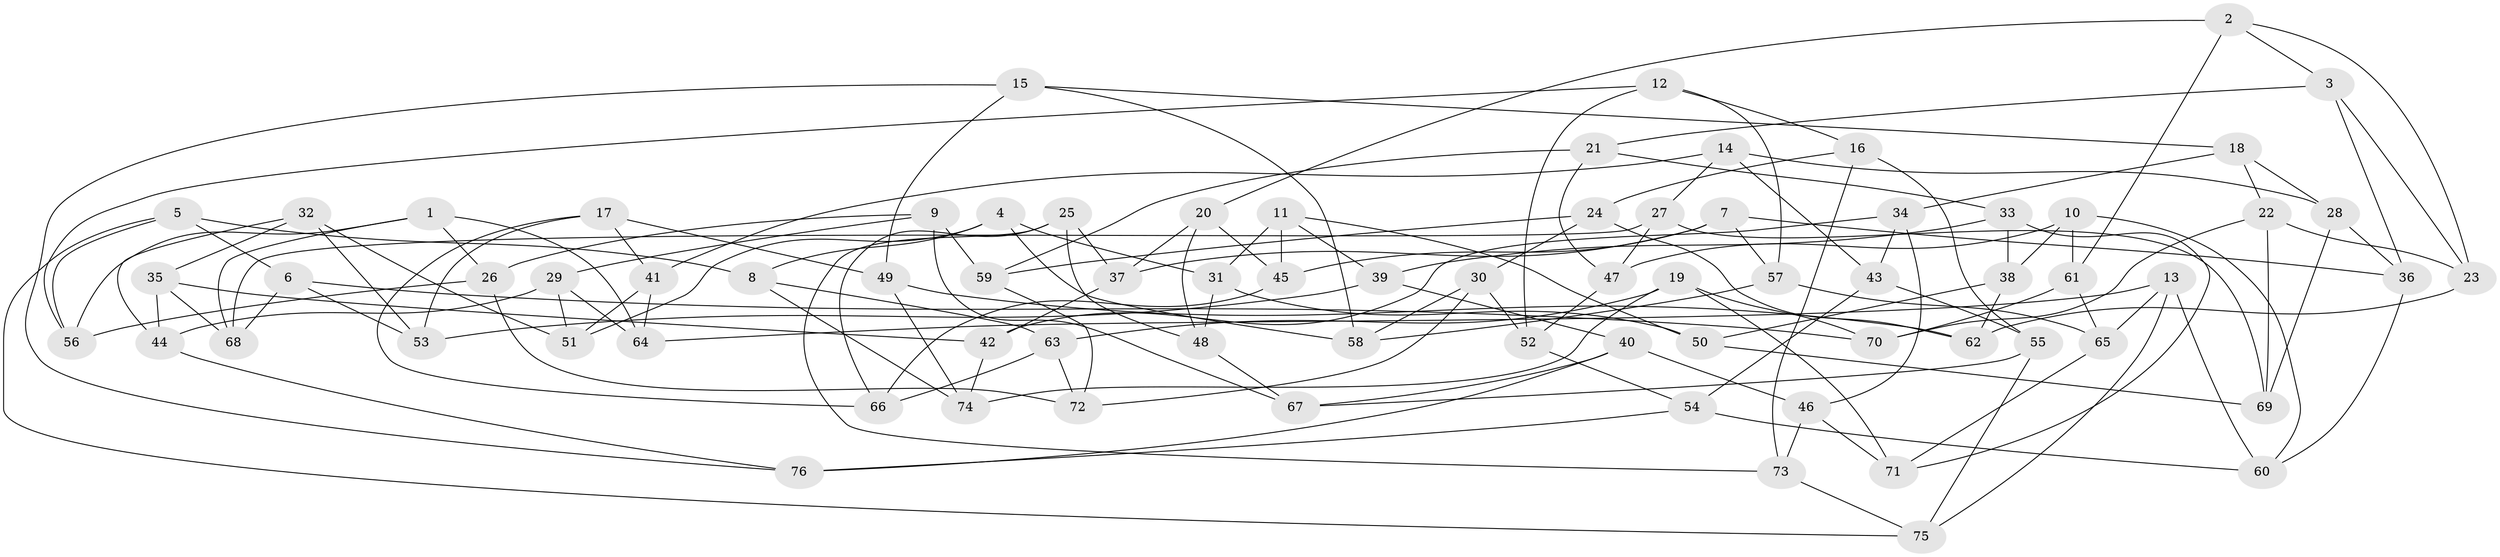 // Generated by graph-tools (version 1.1) at 2025/27/03/09/25 03:27:01]
// undirected, 76 vertices, 152 edges
graph export_dot {
graph [start="1"]
  node [color=gray90,style=filled];
  1;
  2;
  3;
  4;
  5;
  6;
  7;
  8;
  9;
  10;
  11;
  12;
  13;
  14;
  15;
  16;
  17;
  18;
  19;
  20;
  21;
  22;
  23;
  24;
  25;
  26;
  27;
  28;
  29;
  30;
  31;
  32;
  33;
  34;
  35;
  36;
  37;
  38;
  39;
  40;
  41;
  42;
  43;
  44;
  45;
  46;
  47;
  48;
  49;
  50;
  51;
  52;
  53;
  54;
  55;
  56;
  57;
  58;
  59;
  60;
  61;
  62;
  63;
  64;
  65;
  66;
  67;
  68;
  69;
  70;
  71;
  72;
  73;
  74;
  75;
  76;
  1 -- 68;
  1 -- 64;
  1 -- 26;
  1 -- 56;
  2 -- 23;
  2 -- 20;
  2 -- 3;
  2 -- 61;
  3 -- 23;
  3 -- 21;
  3 -- 36;
  4 -- 8;
  4 -- 51;
  4 -- 58;
  4 -- 31;
  5 -- 56;
  5 -- 75;
  5 -- 6;
  5 -- 8;
  6 -- 70;
  6 -- 68;
  6 -- 53;
  7 -- 45;
  7 -- 37;
  7 -- 57;
  7 -- 36;
  8 -- 63;
  8 -- 74;
  9 -- 26;
  9 -- 67;
  9 -- 29;
  9 -- 59;
  10 -- 61;
  10 -- 60;
  10 -- 38;
  10 -- 47;
  11 -- 50;
  11 -- 39;
  11 -- 31;
  11 -- 45;
  12 -- 16;
  12 -- 52;
  12 -- 57;
  12 -- 56;
  13 -- 64;
  13 -- 60;
  13 -- 65;
  13 -- 75;
  14 -- 28;
  14 -- 43;
  14 -- 41;
  14 -- 27;
  15 -- 49;
  15 -- 76;
  15 -- 18;
  15 -- 58;
  16 -- 24;
  16 -- 73;
  16 -- 55;
  17 -- 41;
  17 -- 49;
  17 -- 66;
  17 -- 53;
  18 -- 28;
  18 -- 34;
  18 -- 22;
  19 -- 71;
  19 -- 70;
  19 -- 63;
  19 -- 74;
  20 -- 37;
  20 -- 45;
  20 -- 48;
  21 -- 59;
  21 -- 47;
  21 -- 33;
  22 -- 70;
  22 -- 69;
  22 -- 23;
  23 -- 62;
  24 -- 59;
  24 -- 62;
  24 -- 30;
  25 -- 48;
  25 -- 37;
  25 -- 66;
  25 -- 73;
  26 -- 72;
  26 -- 56;
  27 -- 69;
  27 -- 47;
  27 -- 68;
  28 -- 69;
  28 -- 36;
  29 -- 51;
  29 -- 64;
  29 -- 44;
  30 -- 58;
  30 -- 72;
  30 -- 52;
  31 -- 50;
  31 -- 48;
  32 -- 51;
  32 -- 44;
  32 -- 35;
  32 -- 53;
  33 -- 38;
  33 -- 71;
  33 -- 39;
  34 -- 42;
  34 -- 43;
  34 -- 46;
  35 -- 44;
  35 -- 68;
  35 -- 42;
  36 -- 60;
  37 -- 42;
  38 -- 62;
  38 -- 50;
  39 -- 53;
  39 -- 40;
  40 -- 67;
  40 -- 76;
  40 -- 46;
  41 -- 51;
  41 -- 64;
  42 -- 74;
  43 -- 55;
  43 -- 54;
  44 -- 76;
  45 -- 66;
  46 -- 71;
  46 -- 73;
  47 -- 52;
  48 -- 67;
  49 -- 62;
  49 -- 74;
  50 -- 69;
  52 -- 54;
  54 -- 76;
  54 -- 60;
  55 -- 67;
  55 -- 75;
  57 -- 65;
  57 -- 58;
  59 -- 72;
  61 -- 65;
  61 -- 70;
  63 -- 72;
  63 -- 66;
  65 -- 71;
  73 -- 75;
}
